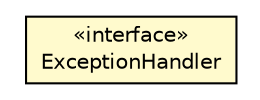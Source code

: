 #!/usr/local/bin/dot
#
# Class diagram 
# Generated by UMLGraph version R5_6-24-gf6e263 (http://www.umlgraph.org/)
#

digraph G {
	edge [fontname="Helvetica",fontsize=10,labelfontname="Helvetica",labelfontsize=10];
	node [fontname="Helvetica",fontsize=10,shape=plaintext];
	nodesep=0.25;
	ranksep=0.5;
	// com.orientechnologies.orient.client.binary.OChannelBinaryAsynchClient.ExceptionHandler
	c1695871 [label=<<table title="com.orientechnologies.orient.client.binary.OChannelBinaryAsynchClient.ExceptionHandler" border="0" cellborder="1" cellspacing="0" cellpadding="2" port="p" bgcolor="lemonChiffon" href="./OChannelBinaryAsynchClient.ExceptionHandler.html">
		<tr><td><table border="0" cellspacing="0" cellpadding="1">
<tr><td align="center" balign="center"> &#171;interface&#187; </td></tr>
<tr><td align="center" balign="center"> ExceptionHandler </td></tr>
		</table></td></tr>
		</table>>, URL="./OChannelBinaryAsynchClient.ExceptionHandler.html", fontname="Helvetica", fontcolor="black", fontsize=10.0];
}

